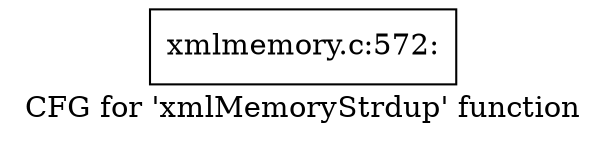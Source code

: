 digraph "CFG for 'xmlMemoryStrdup' function" {
	label="CFG for 'xmlMemoryStrdup' function";

	Node0x5650c3eed440 [shape=record,label="{xmlmemory.c:572:}"];
}
